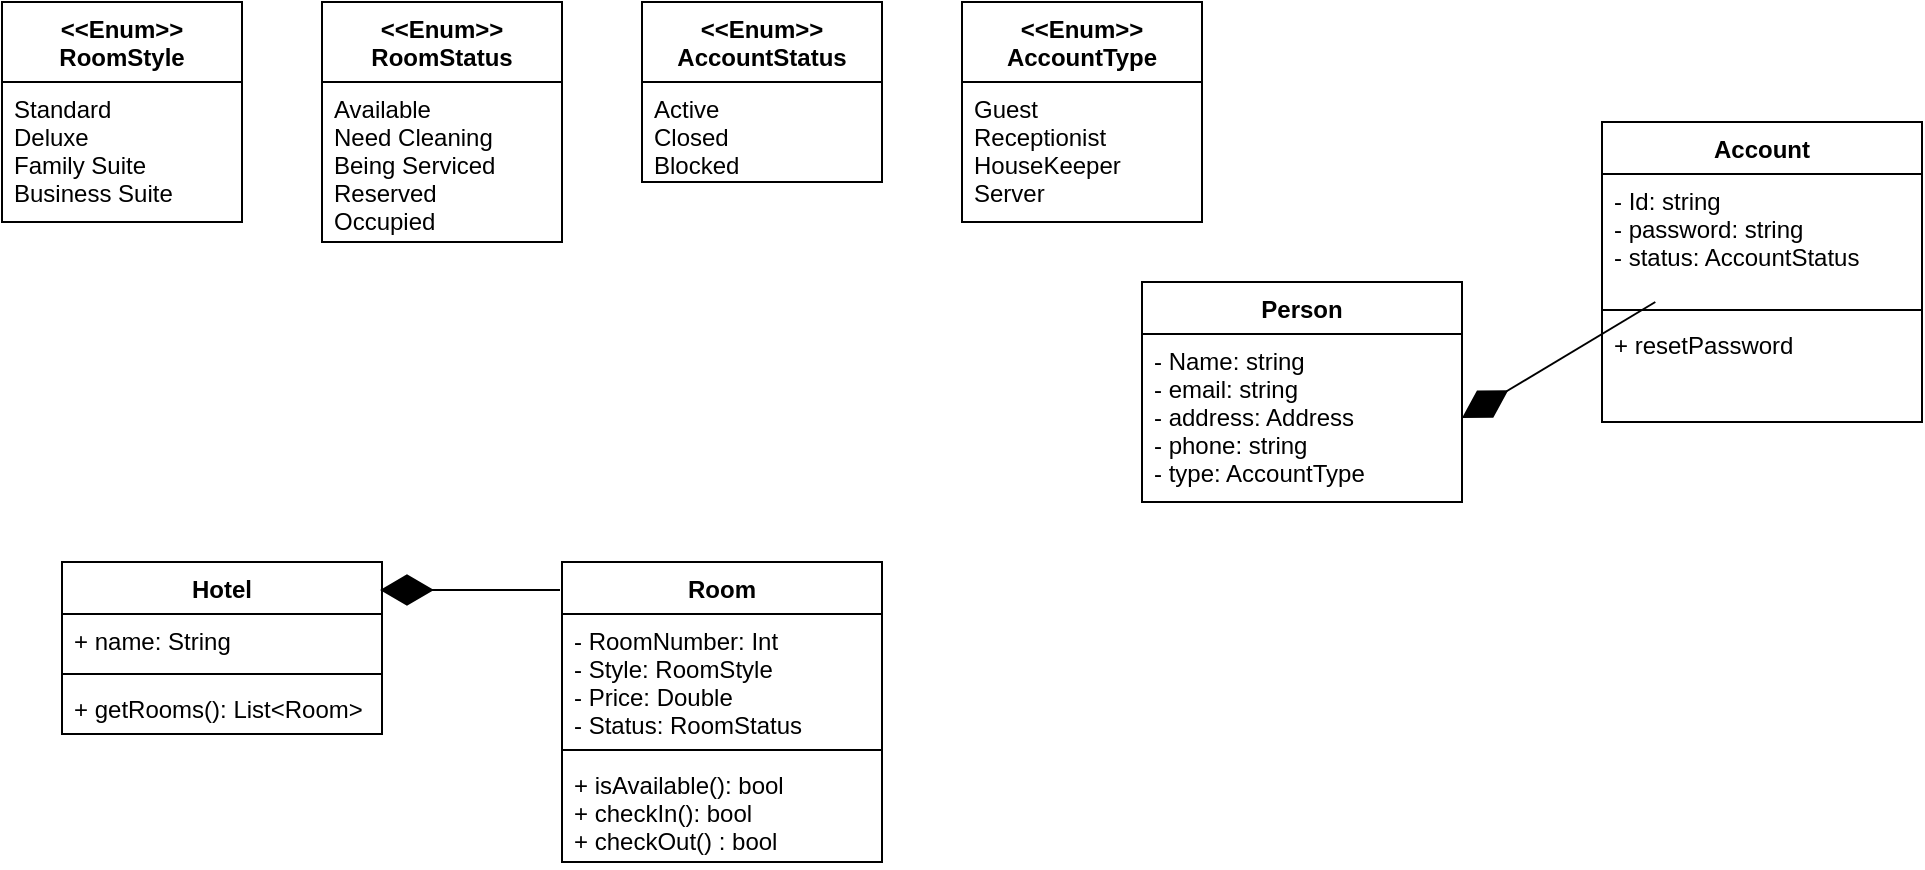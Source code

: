 <mxfile version="14.1.8" type="github">
  <diagram id="C5RBs43oDa-KdzZeNtuy" name="Page-1">
    <mxGraphModel dx="1662" dy="1963" grid="1" gridSize="10" guides="1" tooltips="1" connect="1" arrows="1" fold="1" page="1" pageScale="1" pageWidth="827" pageHeight="1169" math="0" shadow="0">
      <root>
        <mxCell id="WIyWlLk6GJQsqaUBKTNV-0" />
        <mxCell id="WIyWlLk6GJQsqaUBKTNV-1" parent="WIyWlLk6GJQsqaUBKTNV-0" />
        <mxCell id="sBweuskikTGW2vQM33tz-0" value="Hotel" style="swimlane;fontStyle=1;align=center;verticalAlign=top;childLayout=stackLayout;horizontal=1;startSize=26;horizontalStack=0;resizeParent=1;resizeParentMax=0;resizeLast=0;collapsible=1;marginBottom=0;" vertex="1" parent="WIyWlLk6GJQsqaUBKTNV-1">
          <mxGeometry x="70" y="220" width="160" height="86" as="geometry" />
        </mxCell>
        <mxCell id="sBweuskikTGW2vQM33tz-1" value="+ name: String" style="text;strokeColor=none;fillColor=none;align=left;verticalAlign=top;spacingLeft=4;spacingRight=4;overflow=hidden;rotatable=0;points=[[0,0.5],[1,0.5]];portConstraint=eastwest;" vertex="1" parent="sBweuskikTGW2vQM33tz-0">
          <mxGeometry y="26" width="160" height="26" as="geometry" />
        </mxCell>
        <mxCell id="sBweuskikTGW2vQM33tz-2" value="" style="line;strokeWidth=1;fillColor=none;align=left;verticalAlign=middle;spacingTop=-1;spacingLeft=3;spacingRight=3;rotatable=0;labelPosition=right;points=[];portConstraint=eastwest;" vertex="1" parent="sBweuskikTGW2vQM33tz-0">
          <mxGeometry y="52" width="160" height="8" as="geometry" />
        </mxCell>
        <mxCell id="sBweuskikTGW2vQM33tz-3" value="+ getRooms(): List&lt;Room&gt;" style="text;strokeColor=none;fillColor=none;align=left;verticalAlign=top;spacingLeft=4;spacingRight=4;overflow=hidden;rotatable=0;points=[[0,0.5],[1,0.5]];portConstraint=eastwest;" vertex="1" parent="sBweuskikTGW2vQM33tz-0">
          <mxGeometry y="60" width="160" height="26" as="geometry" />
        </mxCell>
        <mxCell id="sBweuskikTGW2vQM33tz-14" value="Room" style="swimlane;fontStyle=1;align=center;verticalAlign=top;childLayout=stackLayout;horizontal=1;startSize=26;horizontalStack=0;resizeParent=1;resizeParentMax=0;resizeLast=0;collapsible=1;marginBottom=0;" vertex="1" parent="WIyWlLk6GJQsqaUBKTNV-1">
          <mxGeometry x="320" y="220" width="160" height="150" as="geometry" />
        </mxCell>
        <mxCell id="sBweuskikTGW2vQM33tz-15" value="- RoomNumber: Int&#xa;- Style: RoomStyle&#xa;- Price: Double&#xa;- Status: RoomStatus" style="text;strokeColor=none;fillColor=none;align=left;verticalAlign=top;spacingLeft=4;spacingRight=4;overflow=hidden;rotatable=0;points=[[0,0.5],[1,0.5]];portConstraint=eastwest;" vertex="1" parent="sBweuskikTGW2vQM33tz-14">
          <mxGeometry y="26" width="160" height="64" as="geometry" />
        </mxCell>
        <mxCell id="sBweuskikTGW2vQM33tz-16" value="" style="line;strokeWidth=1;fillColor=none;align=left;verticalAlign=middle;spacingTop=-1;spacingLeft=3;spacingRight=3;rotatable=0;labelPosition=right;points=[];portConstraint=eastwest;" vertex="1" parent="sBweuskikTGW2vQM33tz-14">
          <mxGeometry y="90" width="160" height="8" as="geometry" />
        </mxCell>
        <mxCell id="sBweuskikTGW2vQM33tz-17" value="+ isAvailable(): bool&#xa;+ checkIn(): bool&#xa;+ checkOut() : bool " style="text;strokeColor=none;fillColor=none;align=left;verticalAlign=top;spacingLeft=4;spacingRight=4;overflow=hidden;rotatable=0;points=[[0,0.5],[1,0.5]];portConstraint=eastwest;" vertex="1" parent="sBweuskikTGW2vQM33tz-14">
          <mxGeometry y="98" width="160" height="52" as="geometry" />
        </mxCell>
        <mxCell id="sBweuskikTGW2vQM33tz-22" value="" style="endArrow=diamondThin;endFill=1;endSize=24;html=1;" edge="1" parent="WIyWlLk6GJQsqaUBKTNV-1">
          <mxGeometry width="160" relative="1" as="geometry">
            <mxPoint x="319" y="234" as="sourcePoint" />
            <mxPoint x="229" y="234" as="targetPoint" />
          </mxGeometry>
        </mxCell>
        <mxCell id="sBweuskikTGW2vQM33tz-30" value="&lt;&lt;Enum&gt;&gt;&#xa;RoomStyle" style="swimlane;fontStyle=1;align=center;verticalAlign=top;childLayout=stackLayout;horizontal=1;startSize=40;horizontalStack=0;resizeParent=1;resizeParentMax=0;resizeLast=0;collapsible=1;marginBottom=0;" vertex="1" parent="WIyWlLk6GJQsqaUBKTNV-1">
          <mxGeometry x="40" y="-60" width="120" height="110" as="geometry" />
        </mxCell>
        <mxCell id="sBweuskikTGW2vQM33tz-31" value="Standard&#xa;Deluxe&#xa;Family Suite&#xa;Business Suite" style="text;strokeColor=none;fillColor=none;align=left;verticalAlign=top;spacingLeft=4;spacingRight=4;overflow=hidden;rotatable=0;points=[[0,0.5],[1,0.5]];portConstraint=eastwest;" vertex="1" parent="sBweuskikTGW2vQM33tz-30">
          <mxGeometry y="40" width="120" height="70" as="geometry" />
        </mxCell>
        <mxCell id="sBweuskikTGW2vQM33tz-34" value="&lt;&lt;Enum&gt;&gt;&#xa;RoomStatus" style="swimlane;fontStyle=1;align=center;verticalAlign=top;childLayout=stackLayout;horizontal=1;startSize=40;horizontalStack=0;resizeParent=1;resizeParentMax=0;resizeLast=0;collapsible=1;marginBottom=0;" vertex="1" parent="WIyWlLk6GJQsqaUBKTNV-1">
          <mxGeometry x="200" y="-60" width="120" height="120" as="geometry" />
        </mxCell>
        <mxCell id="sBweuskikTGW2vQM33tz-35" value="Available&#xa;Need Cleaning&#xa;Being Serviced&#xa;Reserved&#xa;Occupied" style="text;strokeColor=none;fillColor=none;align=left;verticalAlign=top;spacingLeft=4;spacingRight=4;overflow=hidden;rotatable=0;points=[[0,0.5],[1,0.5]];portConstraint=eastwest;" vertex="1" parent="sBweuskikTGW2vQM33tz-34">
          <mxGeometry y="40" width="120" height="80" as="geometry" />
        </mxCell>
        <mxCell id="sBweuskikTGW2vQM33tz-36" value="Account" style="swimlane;fontStyle=1;align=center;verticalAlign=top;childLayout=stackLayout;horizontal=1;startSize=26;horizontalStack=0;resizeParent=1;resizeParentMax=0;resizeLast=0;collapsible=1;marginBottom=0;" vertex="1" parent="WIyWlLk6GJQsqaUBKTNV-1">
          <mxGeometry x="840" width="160" height="150" as="geometry" />
        </mxCell>
        <mxCell id="sBweuskikTGW2vQM33tz-37" value="- Id: string&#xa;- password: string&#xa;- status: AccountStatus" style="text;strokeColor=none;fillColor=none;align=left;verticalAlign=top;spacingLeft=4;spacingRight=4;overflow=hidden;rotatable=0;points=[[0,0.5],[1,0.5]];portConstraint=eastwest;" vertex="1" parent="sBweuskikTGW2vQM33tz-36">
          <mxGeometry y="26" width="160" height="64" as="geometry" />
        </mxCell>
        <mxCell id="sBweuskikTGW2vQM33tz-38" value="" style="line;strokeWidth=1;fillColor=none;align=left;verticalAlign=middle;spacingTop=-1;spacingLeft=3;spacingRight=3;rotatable=0;labelPosition=right;points=[];portConstraint=eastwest;" vertex="1" parent="sBweuskikTGW2vQM33tz-36">
          <mxGeometry y="90" width="160" height="8" as="geometry" />
        </mxCell>
        <mxCell id="sBweuskikTGW2vQM33tz-39" value="+ resetPassword" style="text;strokeColor=none;fillColor=none;align=left;verticalAlign=top;spacingLeft=4;spacingRight=4;overflow=hidden;rotatable=0;points=[[0,0.5],[1,0.5]];portConstraint=eastwest;" vertex="1" parent="sBweuskikTGW2vQM33tz-36">
          <mxGeometry y="98" width="160" height="52" as="geometry" />
        </mxCell>
        <mxCell id="sBweuskikTGW2vQM33tz-40" value="&lt;&lt;Enum&gt;&gt;&#xa;AccountStatus" style="swimlane;fontStyle=1;align=center;verticalAlign=top;childLayout=stackLayout;horizontal=1;startSize=40;horizontalStack=0;resizeParent=1;resizeParentMax=0;resizeLast=0;collapsible=1;marginBottom=0;" vertex="1" parent="WIyWlLk6GJQsqaUBKTNV-1">
          <mxGeometry x="360" y="-60" width="120" height="90" as="geometry" />
        </mxCell>
        <mxCell id="sBweuskikTGW2vQM33tz-41" value="Active&#xa;Closed&#xa;Blocked&#xa;" style="text;strokeColor=none;fillColor=none;align=left;verticalAlign=top;spacingLeft=4;spacingRight=4;overflow=hidden;rotatable=0;points=[[0,0.5],[1,0.5]];portConstraint=eastwest;" vertex="1" parent="sBweuskikTGW2vQM33tz-40">
          <mxGeometry y="40" width="120" height="50" as="geometry" />
        </mxCell>
        <mxCell id="sBweuskikTGW2vQM33tz-45" value="Person" style="swimlane;fontStyle=1;align=center;verticalAlign=top;childLayout=stackLayout;horizontal=1;startSize=26;horizontalStack=0;resizeParent=1;resizeParentMax=0;resizeLast=0;collapsible=1;marginBottom=0;" vertex="1" parent="WIyWlLk6GJQsqaUBKTNV-1">
          <mxGeometry x="610" y="80" width="160" height="110" as="geometry" />
        </mxCell>
        <mxCell id="sBweuskikTGW2vQM33tz-46" value="- Name: string&#xa;- email: string&#xa;- address: Address&#xa;- phone: string&#xa;- type: AccountType" style="text;strokeColor=none;fillColor=none;align=left;verticalAlign=top;spacingLeft=4;spacingRight=4;overflow=hidden;rotatable=0;points=[[0,0.5],[1,0.5]];portConstraint=eastwest;" vertex="1" parent="sBweuskikTGW2vQM33tz-45">
          <mxGeometry y="26" width="160" height="84" as="geometry" />
        </mxCell>
        <mxCell id="sBweuskikTGW2vQM33tz-50" value="" style="endArrow=diamondThin;endFill=1;endSize=24;html=1;entryX=1;entryY=0.5;entryDx=0;entryDy=0;" edge="1" parent="WIyWlLk6GJQsqaUBKTNV-1" source="sBweuskikTGW2vQM33tz-37" target="sBweuskikTGW2vQM33tz-46">
          <mxGeometry width="160" relative="1" as="geometry">
            <mxPoint x="330" y="210" as="sourcePoint" />
            <mxPoint x="490" y="210" as="targetPoint" />
          </mxGeometry>
        </mxCell>
        <mxCell id="sBweuskikTGW2vQM33tz-51" value="&lt;&lt;Enum&gt;&gt;&#xa;AccountType" style="swimlane;fontStyle=1;align=center;verticalAlign=top;childLayout=stackLayout;horizontal=1;startSize=40;horizontalStack=0;resizeParent=1;resizeParentMax=0;resizeLast=0;collapsible=1;marginBottom=0;" vertex="1" parent="WIyWlLk6GJQsqaUBKTNV-1">
          <mxGeometry x="520" y="-60" width="120" height="110" as="geometry" />
        </mxCell>
        <mxCell id="sBweuskikTGW2vQM33tz-52" value="Guest&#xa;Receptionist&#xa;HouseKeeper&#xa;Server" style="text;strokeColor=none;fillColor=none;align=left;verticalAlign=top;spacingLeft=4;spacingRight=4;overflow=hidden;rotatable=0;points=[[0,0.5],[1,0.5]];portConstraint=eastwest;" vertex="1" parent="sBweuskikTGW2vQM33tz-51">
          <mxGeometry y="40" width="120" height="70" as="geometry" />
        </mxCell>
      </root>
    </mxGraphModel>
  </diagram>
</mxfile>
